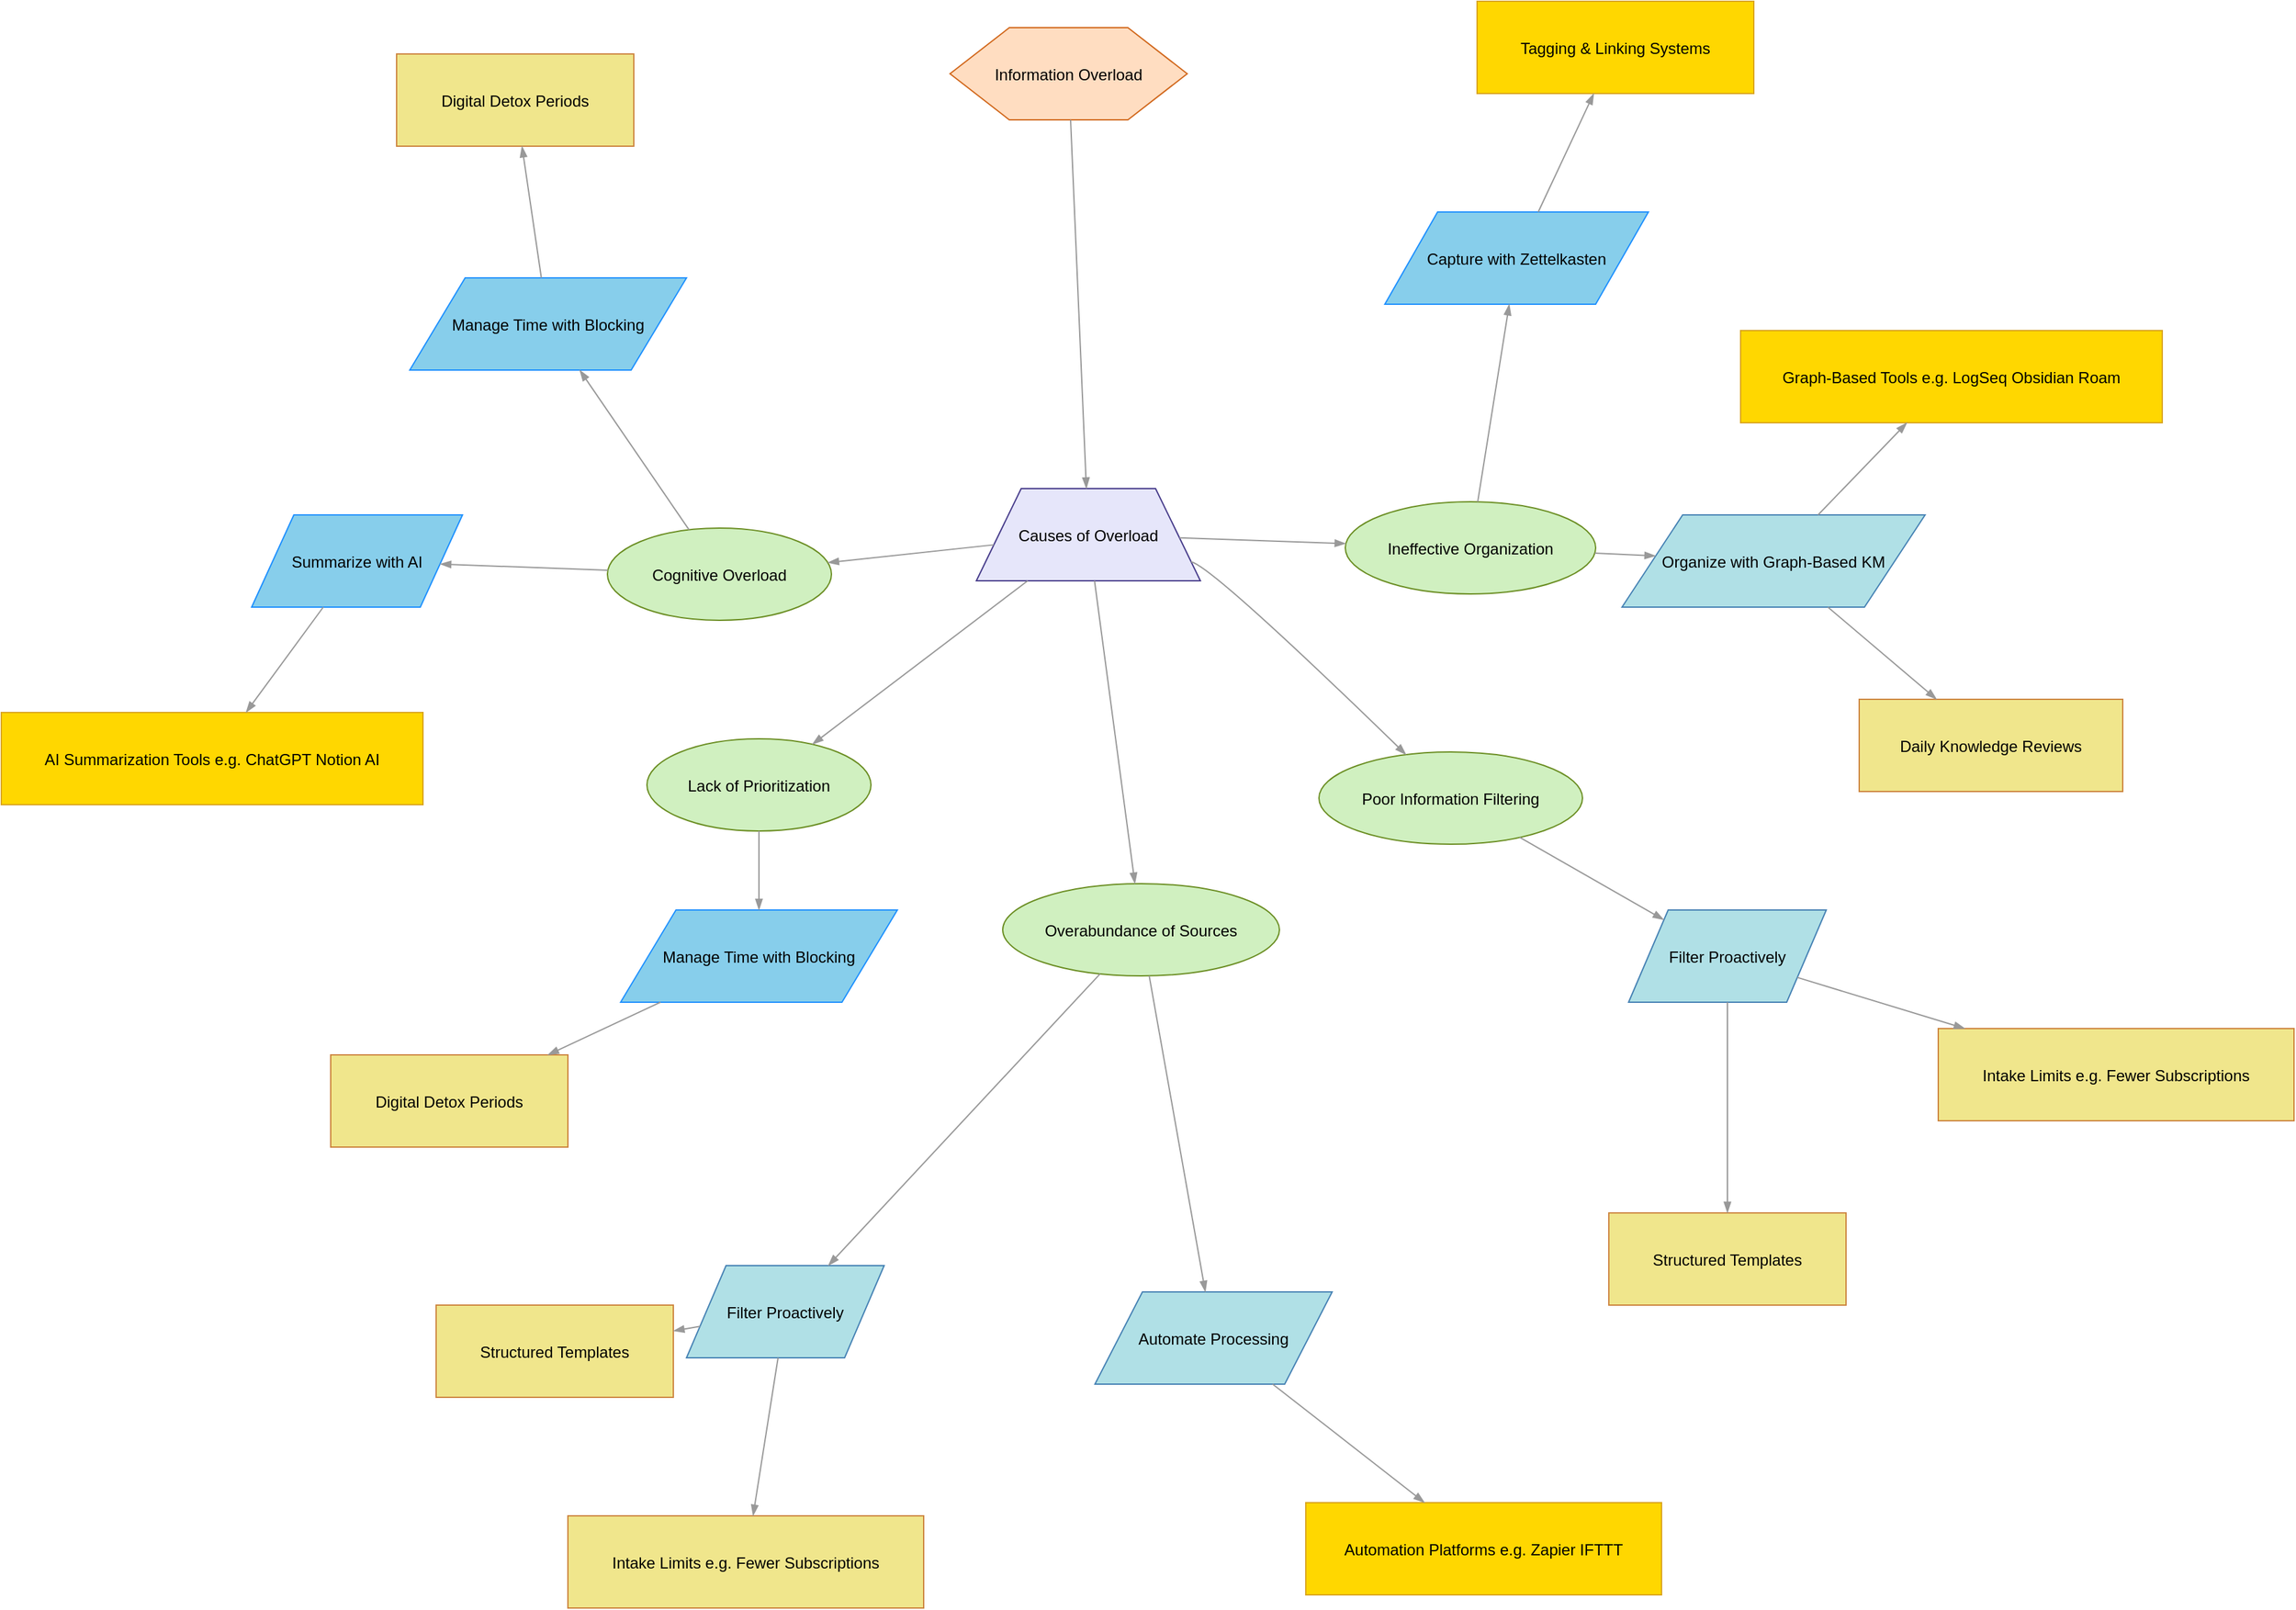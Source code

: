 <mxfile version="24.4.9" type="github">
  <diagram name="Page-1" id="l5Ud0HEW-qu-UVVnQqe_">
    <mxGraphModel dx="1734" dy="1266" grid="1" gridSize="10" guides="1" tooltips="1" connect="1" arrows="1" fold="1" page="0" pageScale="1" pageWidth="1169" pageHeight="827" math="0" shadow="0">
      <root>
        <mxCell id="0" />
        <mxCell id="1" parent="0" />
        <UserObject label="%name%" name="Information Overload" placeholders="1" id="ZWFtnrsH6YKUXwf0AKD2-107">
          <mxCell style="shape=hexagon;fillColor=#ffddc1;strokeColor=#d2691e;perimeter=hexagonPerimeter;" vertex="1" parent="1">
            <mxGeometry x="740" y="70" width="180" height="70" as="geometry" />
          </mxCell>
        </UserObject>
        <UserObject label="%name%" name="Causes of Overload" placeholders="1" id="ZWFtnrsH6YKUXwf0AKD2-108">
          <mxCell style="shape=trapezoid;fillColor=#e6e6fa;strokeColor=#483d8b;perimeter=trapezoidPerimeter;" vertex="1" parent="1">
            <mxGeometry x="760" y="420" width="170" height="70" as="geometry" />
          </mxCell>
        </UserObject>
        <UserObject label="%name%" name="Overabundance of Sources" placeholders="1" id="ZWFtnrsH6YKUXwf0AKD2-109">
          <mxCell style="shape=ellipse;fillColor=#d0f0c0;strokeColor=#6b8e23;perimeter=ellipsePerimeter;" vertex="1" parent="1">
            <mxGeometry x="780" y="720" width="210" height="70" as="geometry" />
          </mxCell>
        </UserObject>
        <UserObject label="%name%" name="Poor Information Filtering" placeholders="1" id="ZWFtnrsH6YKUXwf0AKD2-110">
          <mxCell style="shape=ellipse;fillColor=#d0f0c0;strokeColor=#6b8e23;perimeter=ellipsePerimeter;" vertex="1" parent="1">
            <mxGeometry x="1020" y="620" width="200" height="70" as="geometry" />
          </mxCell>
        </UserObject>
        <UserObject label="%name%" name="Lack of Prioritization" placeholders="1" id="ZWFtnrsH6YKUXwf0AKD2-111">
          <mxCell style="shape=ellipse;fillColor=#d0f0c0;strokeColor=#6b8e23;perimeter=ellipsePerimeter;" vertex="1" parent="1">
            <mxGeometry x="510" y="610" width="170" height="70" as="geometry" />
          </mxCell>
        </UserObject>
        <UserObject label="%name%" name="Ineffective Organization" placeholders="1" id="ZWFtnrsH6YKUXwf0AKD2-112">
          <mxCell style="shape=ellipse;fillColor=#d0f0c0;strokeColor=#6b8e23;perimeter=ellipsePerimeter;" vertex="1" parent="1">
            <mxGeometry x="1040" y="430" width="190" height="70" as="geometry" />
          </mxCell>
        </UserObject>
        <UserObject label="%name%" name="Cognitive Overload" placeholders="1" id="ZWFtnrsH6YKUXwf0AKD2-113">
          <mxCell style="shape=ellipse;fillColor=#d0f0c0;strokeColor=#6b8e23;perimeter=ellipsePerimeter;" vertex="1" parent="1">
            <mxGeometry x="480" y="450" width="170" height="70" as="geometry" />
          </mxCell>
        </UserObject>
        <UserObject label="%name%" name="Filter Proactively" placeholders="1" id="ZWFtnrsH6YKUXwf0AKD2-114">
          <mxCell style="shape=parallelogram;fillColor=#b0e0e6;strokeColor=#4682b4;perimeter=parallelogramPerimeter;" vertex="1" parent="1">
            <mxGeometry x="540" y="1010" width="150" height="70" as="geometry" />
          </mxCell>
        </UserObject>
        <UserObject label="%name%" name="Filter Proactively" placeholders="1" id="ZWFtnrsH6YKUXwf0AKD2-115">
          <mxCell style="shape=parallelogram;fillColor=#b0e0e6;strokeColor=#4682b4;perimeter=parallelogramPerimeter;" vertex="1" parent="1">
            <mxGeometry x="1255" y="740" width="150" height="70" as="geometry" />
          </mxCell>
        </UserObject>
        <UserObject label="%name%" name="Automate Processing" placeholders="1" id="ZWFtnrsH6YKUXwf0AKD2-116">
          <mxCell style="shape=parallelogram;fillColor=#b0e0e6;strokeColor=#4682b4;perimeter=parallelogramPerimeter;" vertex="1" parent="1">
            <mxGeometry x="850" y="1030" width="180" height="70" as="geometry" />
          </mxCell>
        </UserObject>
        <UserObject label="%name%" name="Organize with Graph-Based KM" placeholders="1" id="ZWFtnrsH6YKUXwf0AKD2-117">
          <mxCell style="shape=parallelogram;fillColor=#b0e0e6;strokeColor=#4682b4;perimeter=parallelogramPerimeter;" vertex="1" parent="1">
            <mxGeometry x="1250" y="440" width="230" height="70" as="geometry" />
          </mxCell>
        </UserObject>
        <UserObject label="%name%" name="Capture with Zettelkasten" placeholders="1" id="ZWFtnrsH6YKUXwf0AKD2-118">
          <mxCell style="shape=parallelogram;fillColor=#87ceeb;strokeColor=#1e90ff;perimeter=parallelogramPerimeter;" vertex="1" parent="1">
            <mxGeometry x="1070" y="210" width="200" height="70" as="geometry" />
          </mxCell>
        </UserObject>
        <UserObject label="%name%" name="Manage Time with Blocking" placeholders="1" id="ZWFtnrsH6YKUXwf0AKD2-119">
          <mxCell style="shape=parallelogram;fillColor=#87ceeb;strokeColor=#1e90ff;perimeter=parallelogramPerimeter;" vertex="1" parent="1">
            <mxGeometry x="490" y="740" width="210" height="70" as="geometry" />
          </mxCell>
        </UserObject>
        <UserObject label="%name%" name="Manage Time with Blocking" placeholders="1" id="ZWFtnrsH6YKUXwf0AKD2-120">
          <mxCell style="shape=parallelogram;fillColor=#87ceeb;strokeColor=#1e90ff;perimeter=parallelogramPerimeter;" vertex="1" parent="1">
            <mxGeometry x="330" y="260" width="210" height="70" as="geometry" />
          </mxCell>
        </UserObject>
        <UserObject label="%name%" name="Summarize with AI" placeholders="1" id="ZWFtnrsH6YKUXwf0AKD2-121">
          <mxCell style="shape=parallelogram;fillColor=#87ceeb;strokeColor=#1e90ff;perimeter=parallelogramPerimeter;" vertex="1" parent="1">
            <mxGeometry x="210" y="440" width="160" height="70" as="geometry" />
          </mxCell>
        </UserObject>
        <UserObject label="%name%" name="Graph-Based Tools e.g. LogSeq Obsidian Roam" placeholders="1" id="ZWFtnrsH6YKUXwf0AKD2-122">
          <mxCell style="shape=rectangle;fillColor=#ffd700;strokeColor=#daa520;perimeter=rectanglePerimeter;" vertex="1" parent="1">
            <mxGeometry x="1340" y="300" width="320" height="70" as="geometry" />
          </mxCell>
        </UserObject>
        <UserObject label="%name%" name="AI Summarization Tools e.g. ChatGPT Notion AI" placeholders="1" id="ZWFtnrsH6YKUXwf0AKD2-123">
          <mxCell style="shape=rectangle;fillColor=#ffd700;strokeColor=#daa520;perimeter=rectanglePerimeter;" vertex="1" parent="1">
            <mxGeometry x="20" y="590" width="320" height="70" as="geometry" />
          </mxCell>
        </UserObject>
        <UserObject label="%name%" name="Automation Platforms e.g. Zapier IFTTT" placeholders="1" id="ZWFtnrsH6YKUXwf0AKD2-124">
          <mxCell style="shape=rectangle;fillColor=#ffd700;strokeColor=#daa520;perimeter=rectanglePerimeter;" vertex="1" parent="1">
            <mxGeometry x="1010" y="1190" width="270" height="70" as="geometry" />
          </mxCell>
        </UserObject>
        <UserObject label="%name%" name="Tagging &amp; Linking Systems" placeholders="1" id="ZWFtnrsH6YKUXwf0AKD2-125">
          <mxCell style="shape=rectangle;fillColor=#ffd700;strokeColor=#daa520;perimeter=rectanglePerimeter;" vertex="1" parent="1">
            <mxGeometry x="1140" y="50" width="210" height="70" as="geometry" />
          </mxCell>
        </UserObject>
        <UserObject label="%name%" name="Intake Limits e.g. Fewer Subscriptions" placeholders="1" id="ZWFtnrsH6YKUXwf0AKD2-126">
          <mxCell style="shape=rectangle;fillColor=#f0e68c;strokeColor=#cd853f;perimeter=rectanglePerimeter;" vertex="1" parent="1">
            <mxGeometry x="450" y="1200" width="270" height="70" as="geometry" />
          </mxCell>
        </UserObject>
        <UserObject label="%name%" name="Intake Limits e.g. Fewer Subscriptions" placeholders="1" id="ZWFtnrsH6YKUXwf0AKD2-127">
          <mxCell style="shape=rectangle;fillColor=#f0e68c;strokeColor=#cd853f;perimeter=rectanglePerimeter;" vertex="1" parent="1">
            <mxGeometry x="1490" y="830" width="270" height="70" as="geometry" />
          </mxCell>
        </UserObject>
        <UserObject label="%name%" name="Digital Detox Periods" placeholders="1" id="ZWFtnrsH6YKUXwf0AKD2-128">
          <mxCell style="shape=rectangle;fillColor=#f0e68c;strokeColor=#cd853f;perimeter=rectanglePerimeter;" vertex="1" parent="1">
            <mxGeometry x="270" y="850" width="180" height="70" as="geometry" />
          </mxCell>
        </UserObject>
        <UserObject label="%name%" name="Digital Detox Periods" placeholders="1" id="ZWFtnrsH6YKUXwf0AKD2-129">
          <mxCell style="shape=rectangle;fillColor=#f0e68c;strokeColor=#cd853f;perimeter=rectanglePerimeter;" vertex="1" parent="1">
            <mxGeometry x="320" y="90" width="180" height="70" as="geometry" />
          </mxCell>
        </UserObject>
        <UserObject label="%name%" name="Daily Knowledge Reviews" placeholders="1" id="ZWFtnrsH6YKUXwf0AKD2-130">
          <mxCell style="shape=rectangle;fillColor=#f0e68c;strokeColor=#cd853f;perimeter=rectanglePerimeter;" vertex="1" parent="1">
            <mxGeometry x="1430" y="580" width="200" height="70" as="geometry" />
          </mxCell>
        </UserObject>
        <UserObject label="%name%" name="Structured Templates" placeholders="1" id="ZWFtnrsH6YKUXwf0AKD2-131">
          <mxCell style="shape=rectangle;fillColor=#f0e68c;strokeColor=#cd853f;perimeter=rectanglePerimeter;" vertex="1" parent="1">
            <mxGeometry x="350" y="1040" width="180" height="70" as="geometry" />
          </mxCell>
        </UserObject>
        <UserObject label="%name%" name="Structured Templates" placeholders="1" id="ZWFtnrsH6YKUXwf0AKD2-132">
          <mxCell style="shape=rectangle;fillColor=#f0e68c;strokeColor=#cd853f;perimeter=rectanglePerimeter;" vertex="1" parent="1">
            <mxGeometry x="1240" y="970" width="180" height="70" as="geometry" />
          </mxCell>
        </UserObject>
        <mxCell id="ZWFtnrsH6YKUXwf0AKD2-133" value="" style="curved=1;endArrow=blockThin;startArrow=none;strokeColor=#999999;endFill=1;" edge="1" parent="1" source="ZWFtnrsH6YKUXwf0AKD2-107" target="ZWFtnrsH6YKUXwf0AKD2-108">
          <mxGeometry relative="1" as="geometry" />
        </mxCell>
        <mxCell id="ZWFtnrsH6YKUXwf0AKD2-134" value="" style="curved=1;endArrow=blockThin;startArrow=none;strokeColor=#999999;endFill=1;" edge="1" parent="1" source="ZWFtnrsH6YKUXwf0AKD2-108" target="ZWFtnrsH6YKUXwf0AKD2-109">
          <mxGeometry relative="1" as="geometry" />
        </mxCell>
        <mxCell id="ZWFtnrsH6YKUXwf0AKD2-135" value="" style="curved=1;endArrow=blockThin;startArrow=none;strokeColor=#999999;endFill=1;" edge="1" parent="1" source="ZWFtnrsH6YKUXwf0AKD2-108" target="ZWFtnrsH6YKUXwf0AKD2-110">
          <mxGeometry relative="1" as="geometry">
            <Array as="points">
              <mxPoint x="940" y="480" />
            </Array>
          </mxGeometry>
        </mxCell>
        <mxCell id="ZWFtnrsH6YKUXwf0AKD2-136" value="" style="curved=1;endArrow=blockThin;startArrow=none;strokeColor=#999999;endFill=1;" edge="1" parent="1" source="ZWFtnrsH6YKUXwf0AKD2-108" target="ZWFtnrsH6YKUXwf0AKD2-111">
          <mxGeometry relative="1" as="geometry" />
        </mxCell>
        <mxCell id="ZWFtnrsH6YKUXwf0AKD2-137" value="" style="curved=1;endArrow=blockThin;startArrow=none;strokeColor=#999999;endFill=1;" edge="1" parent="1" source="ZWFtnrsH6YKUXwf0AKD2-108" target="ZWFtnrsH6YKUXwf0AKD2-112">
          <mxGeometry relative="1" as="geometry" />
        </mxCell>
        <mxCell id="ZWFtnrsH6YKUXwf0AKD2-138" value="" style="curved=1;endArrow=blockThin;startArrow=none;strokeColor=#999999;endFill=1;" edge="1" parent="1" source="ZWFtnrsH6YKUXwf0AKD2-108" target="ZWFtnrsH6YKUXwf0AKD2-113">
          <mxGeometry relative="1" as="geometry" />
        </mxCell>
        <mxCell id="ZWFtnrsH6YKUXwf0AKD2-139" value="" style="curved=1;endArrow=blockThin;startArrow=none;strokeColor=#999999;endFill=1;" edge="1" parent="1" source="ZWFtnrsH6YKUXwf0AKD2-109" target="ZWFtnrsH6YKUXwf0AKD2-114">
          <mxGeometry relative="1" as="geometry" />
        </mxCell>
        <mxCell id="ZWFtnrsH6YKUXwf0AKD2-140" value="" style="curved=1;endArrow=blockThin;startArrow=none;strokeColor=#999999;endFill=1;" edge="1" parent="1" source="ZWFtnrsH6YKUXwf0AKD2-110" target="ZWFtnrsH6YKUXwf0AKD2-115">
          <mxGeometry relative="1" as="geometry" />
        </mxCell>
        <mxCell id="ZWFtnrsH6YKUXwf0AKD2-141" value="" style="curved=1;endArrow=blockThin;startArrow=none;strokeColor=#999999;endFill=1;" edge="1" parent="1" source="ZWFtnrsH6YKUXwf0AKD2-109" target="ZWFtnrsH6YKUXwf0AKD2-116">
          <mxGeometry relative="1" as="geometry" />
        </mxCell>
        <mxCell id="ZWFtnrsH6YKUXwf0AKD2-142" value="" style="curved=1;endArrow=blockThin;startArrow=none;strokeColor=#999999;endFill=1;" edge="1" parent="1" source="ZWFtnrsH6YKUXwf0AKD2-112" target="ZWFtnrsH6YKUXwf0AKD2-117">
          <mxGeometry relative="1" as="geometry" />
        </mxCell>
        <mxCell id="ZWFtnrsH6YKUXwf0AKD2-143" value="" style="curved=1;endArrow=blockThin;startArrow=none;strokeColor=#999999;endFill=1;" edge="1" parent="1" source="ZWFtnrsH6YKUXwf0AKD2-112" target="ZWFtnrsH6YKUXwf0AKD2-118">
          <mxGeometry relative="1" as="geometry" />
        </mxCell>
        <mxCell id="ZWFtnrsH6YKUXwf0AKD2-144" value="" style="curved=1;endArrow=blockThin;startArrow=none;strokeColor=#999999;endFill=1;" edge="1" parent="1" source="ZWFtnrsH6YKUXwf0AKD2-111" target="ZWFtnrsH6YKUXwf0AKD2-119">
          <mxGeometry relative="1" as="geometry" />
        </mxCell>
        <mxCell id="ZWFtnrsH6YKUXwf0AKD2-145" value="" style="curved=1;endArrow=blockThin;startArrow=none;strokeColor=#999999;endFill=1;" edge="1" parent="1" source="ZWFtnrsH6YKUXwf0AKD2-113" target="ZWFtnrsH6YKUXwf0AKD2-120">
          <mxGeometry relative="1" as="geometry" />
        </mxCell>
        <mxCell id="ZWFtnrsH6YKUXwf0AKD2-146" value="" style="curved=1;endArrow=blockThin;startArrow=none;strokeColor=#999999;endFill=1;" edge="1" parent="1" source="ZWFtnrsH6YKUXwf0AKD2-113" target="ZWFtnrsH6YKUXwf0AKD2-121">
          <mxGeometry relative="1" as="geometry" />
        </mxCell>
        <mxCell id="ZWFtnrsH6YKUXwf0AKD2-147" value="" style="curved=1;endArrow=blockThin;startArrow=none;strokeColor=#999999;endFill=1;" edge="1" parent="1" source="ZWFtnrsH6YKUXwf0AKD2-117" target="ZWFtnrsH6YKUXwf0AKD2-122">
          <mxGeometry relative="1" as="geometry" />
        </mxCell>
        <mxCell id="ZWFtnrsH6YKUXwf0AKD2-148" value="" style="curved=1;endArrow=blockThin;startArrow=none;strokeColor=#999999;endFill=1;" edge="1" parent="1" source="ZWFtnrsH6YKUXwf0AKD2-121" target="ZWFtnrsH6YKUXwf0AKD2-123">
          <mxGeometry relative="1" as="geometry" />
        </mxCell>
        <mxCell id="ZWFtnrsH6YKUXwf0AKD2-149" value="" style="curved=1;endArrow=blockThin;startArrow=none;strokeColor=#999999;endFill=1;" edge="1" parent="1" source="ZWFtnrsH6YKUXwf0AKD2-116" target="ZWFtnrsH6YKUXwf0AKD2-124">
          <mxGeometry relative="1" as="geometry" />
        </mxCell>
        <mxCell id="ZWFtnrsH6YKUXwf0AKD2-150" value="" style="curved=1;endArrow=blockThin;startArrow=none;strokeColor=#999999;endFill=1;" edge="1" parent="1" source="ZWFtnrsH6YKUXwf0AKD2-118" target="ZWFtnrsH6YKUXwf0AKD2-125">
          <mxGeometry relative="1" as="geometry" />
        </mxCell>
        <mxCell id="ZWFtnrsH6YKUXwf0AKD2-151" value="" style="curved=1;endArrow=blockThin;startArrow=none;strokeColor=#999999;endFill=1;" edge="1" parent="1" source="ZWFtnrsH6YKUXwf0AKD2-114" target="ZWFtnrsH6YKUXwf0AKD2-126">
          <mxGeometry relative="1" as="geometry" />
        </mxCell>
        <mxCell id="ZWFtnrsH6YKUXwf0AKD2-152" value="" style="curved=1;endArrow=blockThin;startArrow=none;strokeColor=#999999;endFill=1;" edge="1" parent="1" source="ZWFtnrsH6YKUXwf0AKD2-115" target="ZWFtnrsH6YKUXwf0AKD2-127">
          <mxGeometry relative="1" as="geometry" />
        </mxCell>
        <mxCell id="ZWFtnrsH6YKUXwf0AKD2-153" value="" style="curved=1;endArrow=blockThin;startArrow=none;strokeColor=#999999;endFill=1;" edge="1" parent="1" source="ZWFtnrsH6YKUXwf0AKD2-119" target="ZWFtnrsH6YKUXwf0AKD2-128">
          <mxGeometry relative="1" as="geometry" />
        </mxCell>
        <mxCell id="ZWFtnrsH6YKUXwf0AKD2-154" value="" style="curved=1;endArrow=blockThin;startArrow=none;strokeColor=#999999;endFill=1;" edge="1" parent="1" source="ZWFtnrsH6YKUXwf0AKD2-120" target="ZWFtnrsH6YKUXwf0AKD2-129">
          <mxGeometry relative="1" as="geometry" />
        </mxCell>
        <mxCell id="ZWFtnrsH6YKUXwf0AKD2-155" value="" style="curved=1;endArrow=blockThin;startArrow=none;strokeColor=#999999;endFill=1;" edge="1" parent="1" source="ZWFtnrsH6YKUXwf0AKD2-117" target="ZWFtnrsH6YKUXwf0AKD2-130">
          <mxGeometry relative="1" as="geometry" />
        </mxCell>
        <mxCell id="ZWFtnrsH6YKUXwf0AKD2-156" value="" style="curved=1;endArrow=blockThin;startArrow=none;strokeColor=#999999;endFill=1;" edge="1" parent="1" source="ZWFtnrsH6YKUXwf0AKD2-114" target="ZWFtnrsH6YKUXwf0AKD2-131">
          <mxGeometry relative="1" as="geometry" />
        </mxCell>
        <mxCell id="ZWFtnrsH6YKUXwf0AKD2-157" value="" style="curved=1;endArrow=blockThin;startArrow=none;strokeColor=#999999;endFill=1;" edge="1" parent="1" source="ZWFtnrsH6YKUXwf0AKD2-115" target="ZWFtnrsH6YKUXwf0AKD2-132">
          <mxGeometry relative="1" as="geometry" />
        </mxCell>
      </root>
    </mxGraphModel>
  </diagram>
</mxfile>
